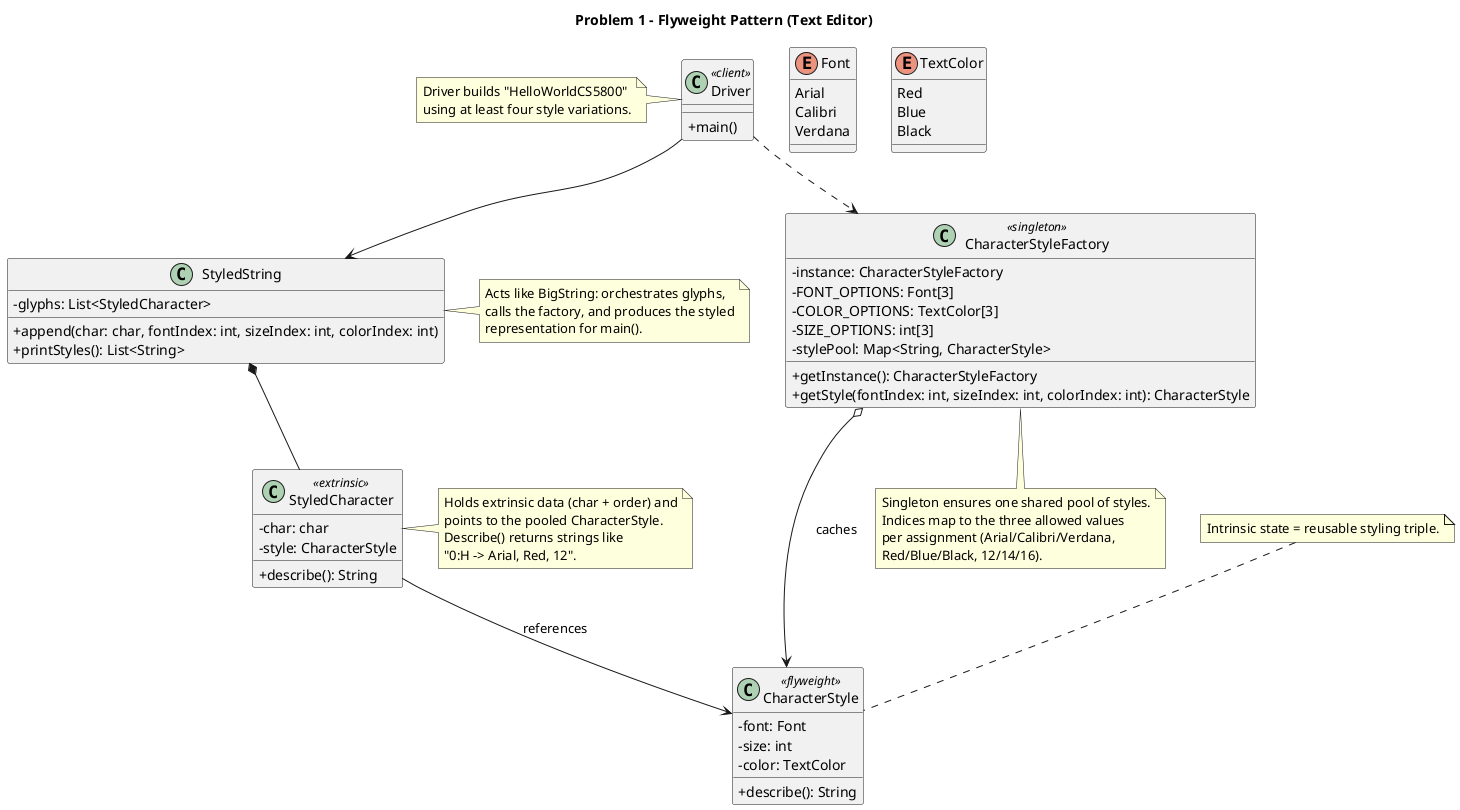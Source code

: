 @startuml
title Problem 1 - Flyweight Pattern (Text Editor)

skinparam classAttributeIconSize 0

enum Font {
  Arial
  Calibri
  Verdana
}

enum TextColor {
  Red
  Blue
  Black
}

class CharacterStyle <<flyweight>> {
  -font: Font
  -size: int
  -color: TextColor
  +describe(): String
}

class CharacterStyleFactory <<singleton>> {
  -instance: CharacterStyleFactory
  -FONT_OPTIONS: Font[3]
  -COLOR_OPTIONS: TextColor[3]
  -SIZE_OPTIONS: int[3]
  -stylePool: Map<String, CharacterStyle>
  +getInstance(): CharacterStyleFactory
  +getStyle(fontIndex: int, sizeIndex: int, colorIndex: int): CharacterStyle
}

class StyledCharacter <<extrinsic>> {
  -char: char
  -style: CharacterStyle
  +describe(): String
}

class StyledString {
  -glyphs: List<StyledCharacter>
  +append(char: char, fontIndex: int, sizeIndex: int, colorIndex: int)
  +printStyles(): List<String>
}

class Driver <<client>> {
  +main()
}

CharacterStyleFactory o--> CharacterStyle : caches
StyledCharacter --> CharacterStyle : references
StyledString *-- StyledCharacter
Driver --> StyledString
Driver ..> CharacterStyleFactory

note top of CharacterStyle
Intrinsic state = reusable styling triple.
end note

note bottom of CharacterStyleFactory
Singleton ensures one shared pool of styles.
Indices map to the three allowed values
per assignment (Arial/Calibri/Verdana,
Red/Blue/Black, 12/14/16).
end note

note right of StyledCharacter
Holds extrinsic data (char + order) and
points to the pooled CharacterStyle.
Describe() returns strings like
"0:H -> Arial, Red, 12".
end note

note right of StyledString
Acts like BigString: orchestrates glyphs,
calls the factory, and produces the styled
representation for main().
end note

note left of Driver
Driver builds "HelloWorldCS5800"
using at least four style variations.
end note

@enduml
